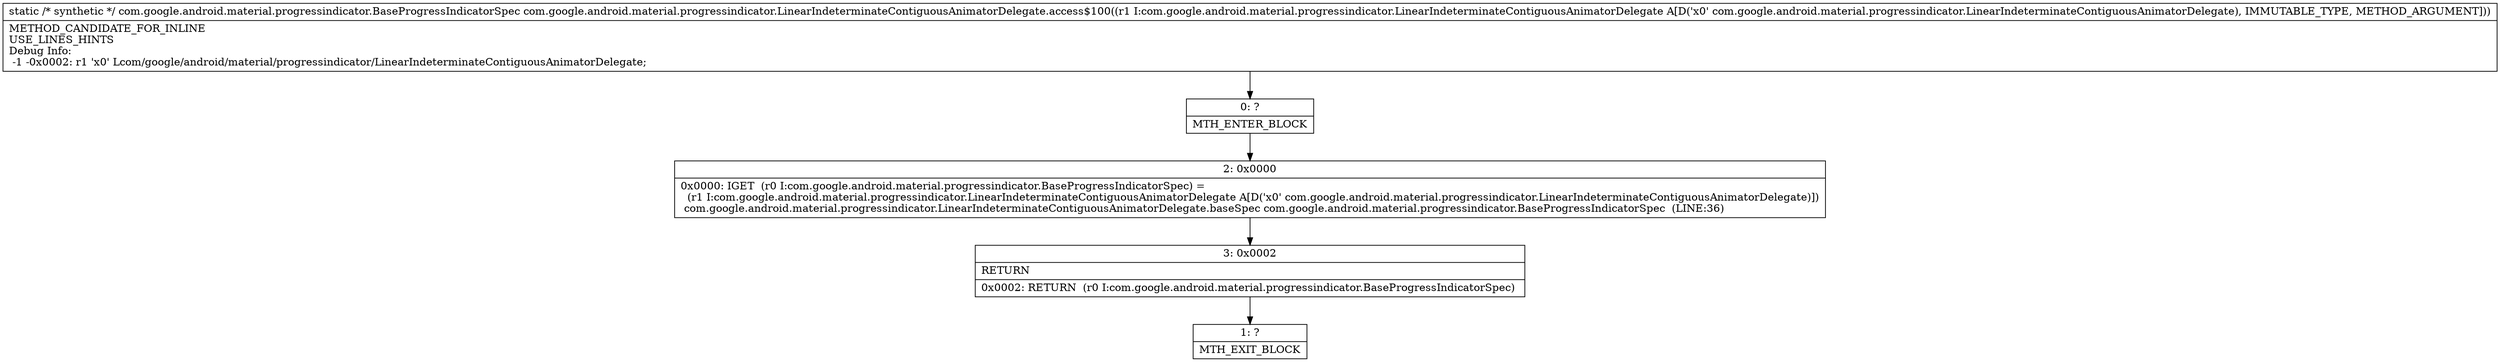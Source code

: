 digraph "CFG forcom.google.android.material.progressindicator.LinearIndeterminateContiguousAnimatorDelegate.access$100(Lcom\/google\/android\/material\/progressindicator\/LinearIndeterminateContiguousAnimatorDelegate;)Lcom\/google\/android\/material\/progressindicator\/BaseProgressIndicatorSpec;" {
Node_0 [shape=record,label="{0\:\ ?|MTH_ENTER_BLOCK\l}"];
Node_2 [shape=record,label="{2\:\ 0x0000|0x0000: IGET  (r0 I:com.google.android.material.progressindicator.BaseProgressIndicatorSpec) = \l  (r1 I:com.google.android.material.progressindicator.LinearIndeterminateContiguousAnimatorDelegate A[D('x0' com.google.android.material.progressindicator.LinearIndeterminateContiguousAnimatorDelegate)])\l com.google.android.material.progressindicator.LinearIndeterminateContiguousAnimatorDelegate.baseSpec com.google.android.material.progressindicator.BaseProgressIndicatorSpec  (LINE:36)\l}"];
Node_3 [shape=record,label="{3\:\ 0x0002|RETURN\l|0x0002: RETURN  (r0 I:com.google.android.material.progressindicator.BaseProgressIndicatorSpec) \l}"];
Node_1 [shape=record,label="{1\:\ ?|MTH_EXIT_BLOCK\l}"];
MethodNode[shape=record,label="{static \/* synthetic *\/ com.google.android.material.progressindicator.BaseProgressIndicatorSpec com.google.android.material.progressindicator.LinearIndeterminateContiguousAnimatorDelegate.access$100((r1 I:com.google.android.material.progressindicator.LinearIndeterminateContiguousAnimatorDelegate A[D('x0' com.google.android.material.progressindicator.LinearIndeterminateContiguousAnimatorDelegate), IMMUTABLE_TYPE, METHOD_ARGUMENT]))  | METHOD_CANDIDATE_FOR_INLINE\lUSE_LINES_HINTS\lDebug Info:\l  \-1 \-0x0002: r1 'x0' Lcom\/google\/android\/material\/progressindicator\/LinearIndeterminateContiguousAnimatorDelegate;\l}"];
MethodNode -> Node_0;Node_0 -> Node_2;
Node_2 -> Node_3;
Node_3 -> Node_1;
}

